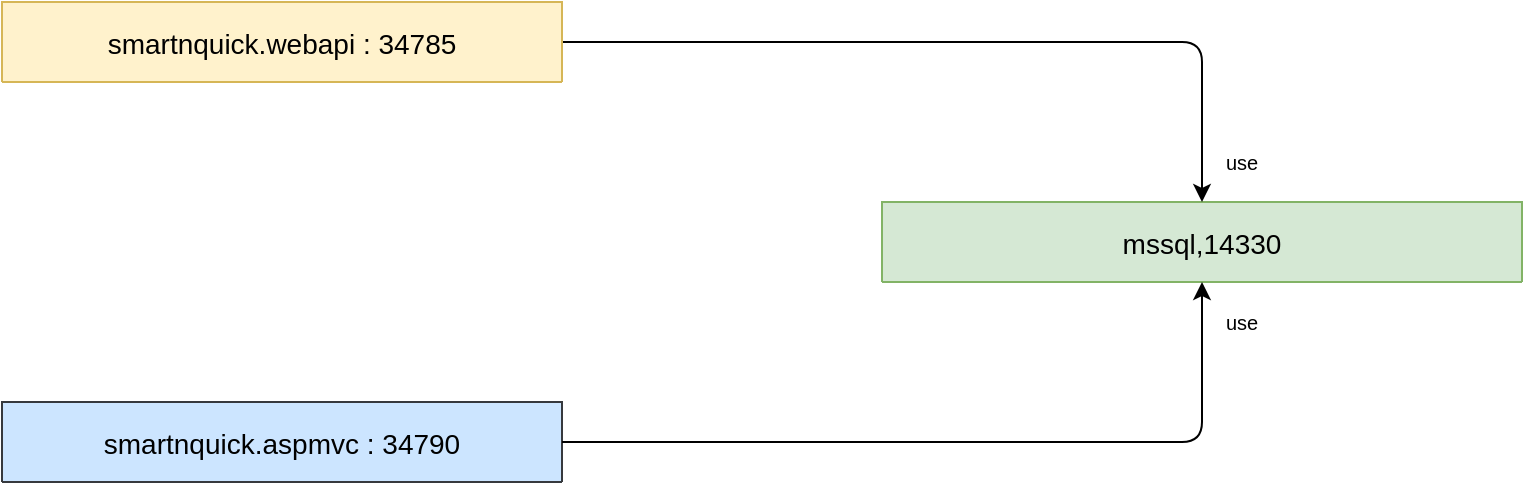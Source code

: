 <mxfile version="15.4.0" type="device" pages="2"><diagram id="KqlUrOT1VEfIb5v_CJrA" name="SmartNQuick"><mxGraphModel dx="1024" dy="592" grid="1" gridSize="10" guides="1" tooltips="1" connect="1" arrows="1" fold="1" page="1" pageScale="1" pageWidth="1169" pageHeight="827" math="0" shadow="0"><root><mxCell id="0"/><mxCell id="1" parent="0"/><mxCell id="K8JJ7g4WnJUTRuuIiZvD-9" value="mssql,14330" style="swimlane;fontStyle=0;childLayout=stackLayout;horizontal=1;startSize=40;fillColor=#d5e8d4;horizontalStack=0;resizeParent=1;resizeParentMax=0;resizeLast=0;collapsible=1;marginBottom=0;swimlaneFillColor=#ffffff;align=center;fontSize=14;strokeColor=#82b366;" parent="1" vertex="1" collapsed="1"><mxGeometry x="600" y="140" width="320" height="40" as="geometry"><mxRectangle x="600" y="200" width="320" height="204" as="alternateBounds"/></mxGeometry></mxCell><mxCell id="K8JJ7g4WnJUTRuuIiZvD-10" value="dbserver:&#10;    image: &quot;mcr.microsoft.com/mssql/server&quot;&#10;    container_name: mssql&#10;    restart: always&#10;    environment:&#10;      SA_PASSWORD: &quot;passme!1234&quot;&#10;      ACCEPT_EULA: &quot;Y&quot;&#10;    ports:&#10;      - &quot;14330:1433&quot;&#10;    volumes:&#10;      - &quot;C:\\Share\\Docker\\MSSQL:/var/opt/mssql/data/&quot;" style="text;strokeColor=none;fillColor=none;spacingLeft=4;spacingRight=4;overflow=hidden;rotatable=0;points=[[0,0.5],[1,0.5]];portConstraint=eastwest;fontSize=12;fontStyle=0" parent="K8JJ7g4WnJUTRuuIiZvD-9" vertex="1"><mxGeometry y="40" width="320" height="164" as="geometry"/></mxCell><mxCell id="K8JJ7g4WnJUTRuuIiZvD-15" value="use" style="text;html=1;strokeColor=none;fillColor=none;align=center;verticalAlign=middle;whiteSpace=wrap;rounded=0;fontSize=10;" parent="1" vertex="1"><mxGeometry x="760" y="110" width="40" height="20" as="geometry"/></mxCell><mxCell id="3ce0S7y0Na_vpeLxJ0Rp-5" value="" style="edgeStyle=segmentEdgeStyle;endArrow=classic;html=1;exitX=1;exitY=0.5;exitDx=0;exitDy=0;entryX=0.5;entryY=0;entryDx=0;entryDy=0;" parent="1" source="mw7VWCOUlbuce7clQhNT-8" target="K8JJ7g4WnJUTRuuIiZvD-9" edge="1"><mxGeometry width="50" height="50" relative="1" as="geometry"><mxPoint x="280" y="110" as="sourcePoint"/><mxPoint x="905" y="270" as="targetPoint"/></mxGeometry></mxCell><mxCell id="mw7VWCOUlbuce7clQhNT-6" value="smartnquick.webapi : 34785" style="swimlane;fontStyle=0;childLayout=stackLayout;horizontal=1;startSize=40;fillColor=#fff2cc;horizontalStack=0;resizeParent=1;resizeParentMax=0;resizeLast=0;collapsible=1;marginBottom=0;swimlaneFillColor=#ffffff;align=center;fontSize=14;strokeColor=#d6b656;" parent="1" vertex="1" collapsed="1"><mxGeometry x="160" y="40" width="280" height="40" as="geometry"><mxRectangle x="160" y="40" width="280" height="260" as="alternateBounds"/></mxGeometry></mxCell><mxCell id="mw7VWCOUlbuce7clQhNT-8" value="smartnquick.webapi:&#10;  image: &quot;smartnquickwebapi&quot;&#10;  container_name: smartnquick.webapi&#10;  restart: always&#10;  environment:&#10;    - ASPNETCORE_ENVIRONMENT=Production&#10;    - ASPNETCORE_URLS=http://+:80&#10;    - ASPNETCORE_CONNECTIONSTRING=...&#10;  ports:&#10;    - &quot;34785:80&quot;&#10;  depends_on:&#10;    - dbserver&#10;  volumes:&#10;    - ${APPDATA}/Microsoft/UserSecrets:/...&#10;    - ${APPDATA}/ASP.NET/Https:/root/...&#10;" style="text;strokeColor=none;fillColor=none;spacingLeft=4;spacingRight=4;overflow=hidden;rotatable=0;points=[[0,0.5],[1,0.5]];portConstraint=eastwest;fontSize=12;fontStyle=0" parent="mw7VWCOUlbuce7clQhNT-6" vertex="1"><mxGeometry y="40" width="280" height="220" as="geometry"/></mxCell><mxCell id="ut5WqnZHPh7yJoAfQ3A1-2" value="smartnquick.aspmvc : 34790" style="swimlane;fontStyle=0;childLayout=stackLayout;horizontal=1;startSize=40;fillColor=#cce5ff;horizontalStack=0;resizeParent=1;resizeParentMax=0;resizeLast=0;collapsible=1;marginBottom=0;swimlaneFillColor=#ffffff;align=center;fontSize=14;strokeColor=#36393d;" vertex="1" collapsed="1" parent="1"><mxGeometry x="160" y="240" width="280" height="40" as="geometry"><mxRectangle x="160" y="440" width="280" height="260" as="alternateBounds"/></mxGeometry></mxCell><mxCell id="ut5WqnZHPh7yJoAfQ3A1-3" value="smartnquick.aspmvc:&#10;  image: &quot;smartnquickaspmvc&quot;&#10;  container_name: smartnquick.aspmvc&#10;  restart: always&#10;  environment:&#10;    - ASPNETCORE_ENVIRONMENT=Production&#10;    - ASPNETCORE_URLS=http://+:80&#10;    - ASPNETCORE_CONNECTIONSTRING=...&#10;  ports:&#10;    - &quot;34790:80&quot;&#10;  depends_on:&#10;    - dbserver&#10;  volumes:&#10;    - ${APPDATA}/Microsoft/UserSecrets:/...&#10;    - ${APPDATA}/ASP.NET/Https:/root/...&#10;" style="text;strokeColor=none;fillColor=none;spacingLeft=4;spacingRight=4;overflow=hidden;rotatable=0;points=[[0,0.5],[1,0.5]];portConstraint=eastwest;fontSize=12;fontStyle=0" vertex="1" parent="ut5WqnZHPh7yJoAfQ3A1-2"><mxGeometry y="40" width="280" height="220" as="geometry"/></mxCell><mxCell id="ut5WqnZHPh7yJoAfQ3A1-4" value="" style="edgeStyle=segmentEdgeStyle;endArrow=classic;html=1;exitX=1;exitY=0.5;exitDx=0;exitDy=0;entryX=0.5;entryY=1;entryDx=0;entryDy=0;" edge="1" parent="1" source="ut5WqnZHPh7yJoAfQ3A1-3" target="K8JJ7g4WnJUTRuuIiZvD-9"><mxGeometry width="50" height="50" relative="1" as="geometry"><mxPoint x="450" y="188" as="sourcePoint"/><mxPoint x="770" y="320" as="targetPoint"/></mxGeometry></mxCell><mxCell id="ut5WqnZHPh7yJoAfQ3A1-5" value="use" style="text;html=1;strokeColor=none;fillColor=none;align=center;verticalAlign=middle;whiteSpace=wrap;rounded=0;fontSize=10;" vertex="1" parent="1"><mxGeometry x="760" y="190" width="40" height="20" as="geometry"/></mxCell></root></mxGraphModel></diagram><diagram id="AoqjGESFUO2YSaXo6m_z" name="Übersetzungsprozess"><mxGraphModel dx="1024" dy="592" grid="1" gridSize="10" guides="1" tooltips="1" connect="1" arrows="1" fold="1" page="1" pageScale="1" pageWidth="1169" pageHeight="827" math="0" shadow="0"><root><mxCell id="V2tAN8ZeDkEkj1FtuZr--0"/><mxCell id="V2tAN8ZeDkEkj1FtuZr--1" parent="V2tAN8ZeDkEkj1FtuZr--0"/><mxCell id="V2tAN8ZeDkEkj1FtuZr--4" value="CommonBase &lt;br style=&quot;font-size: 11px;&quot;&gt;geändert?" style="rhombus;whiteSpace=wrap;html=1;fillColor=#dae8fc;strokeColor=#6c8ebf;gradientColor=#7ea6e0;fontSize=11;" parent="V2tAN8ZeDkEkj1FtuZr--1" vertex="1"><mxGeometry x="90" y="80" width="220" height="80" as="geometry"/></mxCell><mxCell id="V2tAN8ZeDkEkj1FtuZr--5" value="no" style="edgeStyle=orthogonalEdgeStyle;html=1;align=left;verticalAlign=bottom;endArrow=open;endSize=8;strokeColor=#ff0000;exitX=1;exitY=0.5;exitDx=0;exitDy=0;entryX=0.5;entryY=0;entryDx=0;entryDy=0;" parent="V2tAN8ZeDkEkj1FtuZr--1" source="V2tAN8ZeDkEkj1FtuZr--4" target="V2tAN8ZeDkEkj1FtuZr--13" edge="1"><mxGeometry x="-1" relative="1" as="geometry"><mxPoint x="580" y="200" as="targetPoint"/><Array as="points"><mxPoint x="440" y="120"/></Array></mxGeometry></mxCell><mxCell id="V2tAN8ZeDkEkj1FtuZr--6" value="yes" style="edgeStyle=orthogonalEdgeStyle;html=1;align=left;verticalAlign=top;endArrow=open;endSize=8;strokeColor=#ff0000;exitX=0.5;exitY=1;exitDx=0;exitDy=0;" parent="V2tAN8ZeDkEkj1FtuZr--1" source="V2tAN8ZeDkEkj1FtuZr--4" target="V2tAN8ZeDkEkj1FtuZr--11" edge="1"><mxGeometry x="-1" y="20" relative="1" as="geometry"><mxPoint x="-20" y="210" as="targetPoint"/><mxPoint as="offset"/></mxGeometry></mxCell><mxCell id="V2tAN8ZeDkEkj1FtuZr--9" value="" style="ellipse;html=1;shape=startState;fillColor=#000000;strokeColor=#ff0000;" parent="V2tAN8ZeDkEkj1FtuZr--1" vertex="1"><mxGeometry x="185" y="30" width="30" height="30" as="geometry"/></mxCell><mxCell id="V2tAN8ZeDkEkj1FtuZr--10" value="" style="edgeStyle=orthogonalEdgeStyle;html=1;verticalAlign=bottom;endArrow=open;endSize=8;strokeColor=#ff0000;entryX=0.5;entryY=0;entryDx=0;entryDy=0;" parent="V2tAN8ZeDkEkj1FtuZr--1" source="V2tAN8ZeDkEkj1FtuZr--9" target="V2tAN8ZeDkEkj1FtuZr--4" edge="1"><mxGeometry relative="1" as="geometry"><mxPoint x="-55" y="320" as="targetPoint"/></mxGeometry></mxCell><mxCell id="V2tAN8ZeDkEkj1FtuZr--11" value="Kompiliere &lt;br&gt;alle Projekte" style="rounded=1;whiteSpace=wrap;html=1;arcSize=40;fillColor=#d5e8d4;strokeColor=#82b366;fontSize=11;gradientColor=#97d077;" parent="V2tAN8ZeDkEkj1FtuZr--1" vertex="1"><mxGeometry x="100" y="200" width="200" height="40" as="geometry"/></mxCell><mxCell id="V2tAN8ZeDkEkj1FtuZr--12" value="" style="edgeStyle=orthogonalEdgeStyle;html=1;verticalAlign=bottom;endArrow=open;endSize=8;strokeColor=#ff0000;" parent="V2tAN8ZeDkEkj1FtuZr--1" source="V2tAN8ZeDkEkj1FtuZr--11" edge="1"><mxGeometry relative="1" as="geometry"><mxPoint x="70" y="280" as="targetPoint"/></mxGeometry></mxCell><mxCell id="V2tAN8ZeDkEkj1FtuZr--13" value="CSharpCodeGenerator.Logic&lt;br style=&quot;font-size: 11px;&quot;&gt;geändert?" style="rhombus;whiteSpace=wrap;html=1;fillColor=#dae8fc;strokeColor=#6c8ebf;gradientColor=#7ea6e0;fontSize=11;" parent="V2tAN8ZeDkEkj1FtuZr--1" vertex="1"><mxGeometry x="330" y="180" width="220" height="80" as="geometry"/></mxCell><mxCell id="V2tAN8ZeDkEkj1FtuZr--14" value="no" style="edgeStyle=orthogonalEdgeStyle;html=1;align=left;verticalAlign=bottom;endArrow=open;endSize=8;strokeColor=#ff0000;exitX=1;exitY=0.5;exitDx=0;exitDy=0;" parent="V2tAN8ZeDkEkj1FtuZr--1" source="V2tAN8ZeDkEkj1FtuZr--13" edge="1"><mxGeometry x="-1" relative="1" as="geometry"><mxPoint x="710" y="360" as="targetPoint"/></mxGeometry></mxCell><mxCell id="V2tAN8ZeDkEkj1FtuZr--15" value="yes" style="edgeStyle=orthogonalEdgeStyle;html=1;align=left;verticalAlign=top;endArrow=open;endSize=8;strokeColor=#ff0000;exitX=0.5;exitY=1;exitDx=0;exitDy=0;" parent="V2tAN8ZeDkEkj1FtuZr--1" source="V2tAN8ZeDkEkj1FtuZr--13" target="V2tAN8ZeDkEkj1FtuZr--16" edge="1"><mxGeometry x="-1" relative="1" as="geometry"><mxPoint x="150" y="440" as="targetPoint"/></mxGeometry></mxCell><mxCell id="V2tAN8ZeDkEkj1FtuZr--16" value="Kompiliere &lt;br&gt;CSharpCodeGenerator.Logic" style="rounded=1;whiteSpace=wrap;html=1;arcSize=40;fillColor=#d5e8d4;strokeColor=#82b366;fontSize=11;gradientColor=#97d077;" parent="V2tAN8ZeDkEkj1FtuZr--1" vertex="1"><mxGeometry x="340" y="310" width="200" height="40" as="geometry"/></mxCell></root></mxGraphModel></diagram></mxfile>